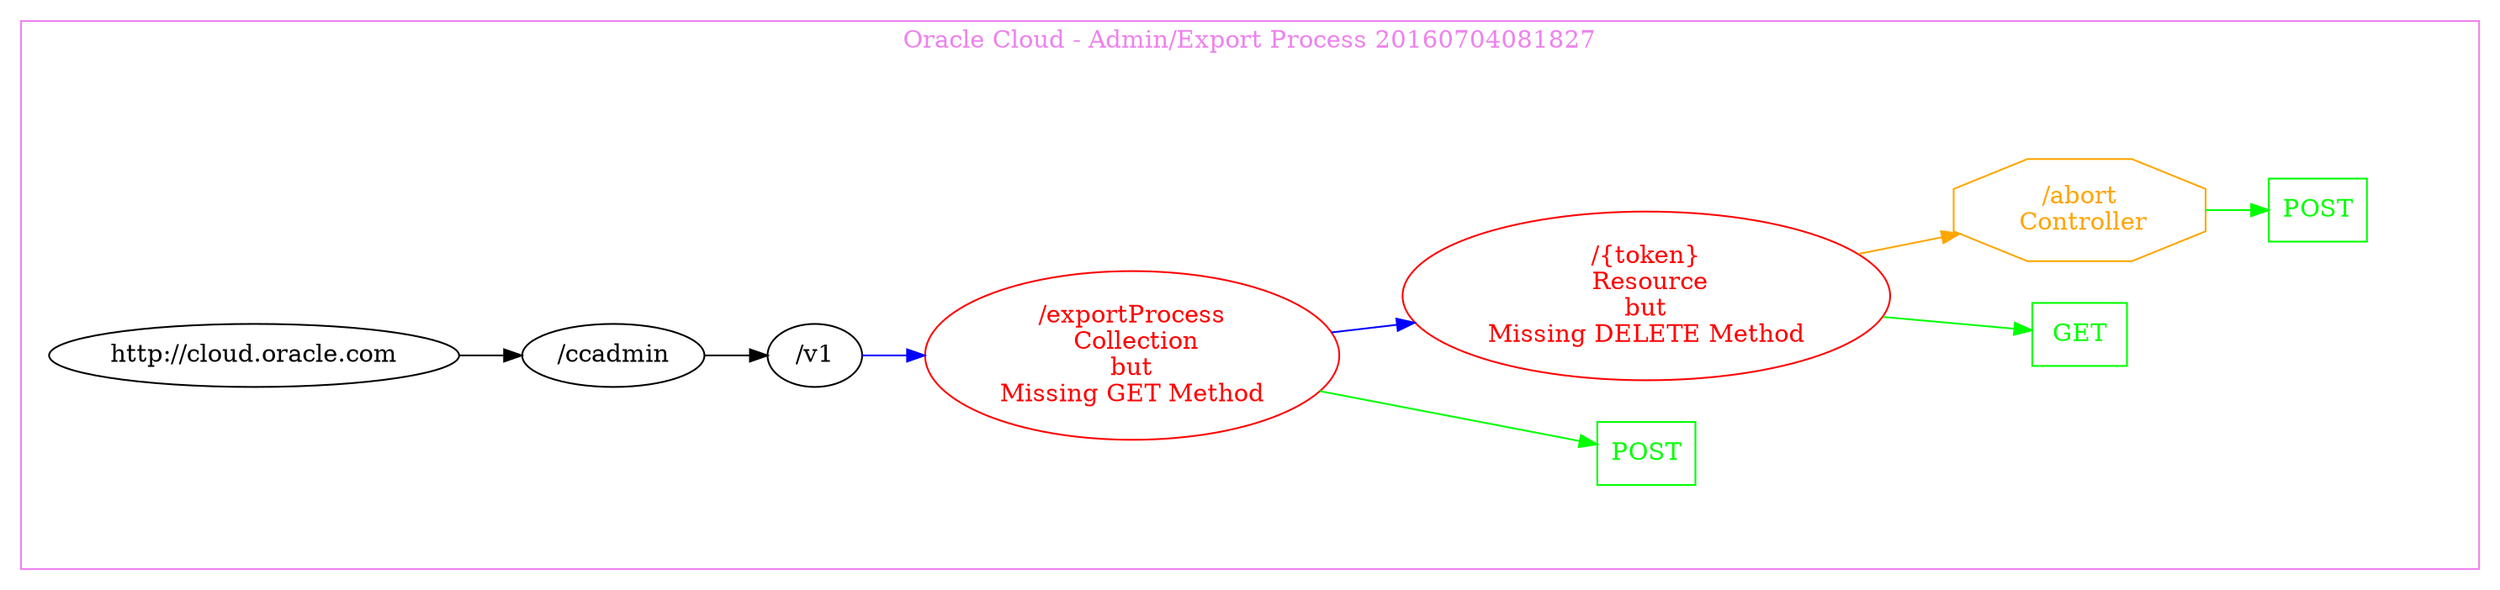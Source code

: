 digraph Cloud_Computing_REST_API {
rankdir="LR";
subgraph cluster_0 {
label="Oracle Cloud - Admin/Export Process 20160704081827"
color=violet
fontcolor=violet
subgraph cluster_1 {
label=""
color=white
fontcolor=white
node1 [label="http://cloud.oracle.com", shape="ellipse", color="black", fontcolor="black"]
node1 -> node2 [color="black", fontcolor="black"]
subgraph cluster_2 {
label=""
color=white
fontcolor=white
node2 [label="/ccadmin", shape="ellipse", color="black", fontcolor="black"]
node2 -> node3 [color="black", fontcolor="black"]
subgraph cluster_3 {
label=""
color=white
fontcolor=white
node3 [label="/v1", shape="ellipse", color="black", fontcolor="black"]
node3 -> node4 [color="blue", fontcolor="blue"]
subgraph cluster_4 {
label=""
color=white
fontcolor=white
node4 [label="/exportProcess\n Collection\nbut\nMissing GET Method", shape="ellipse", color="red", fontcolor="red"]
node4 -> node5 [color="green", fontcolor="green"]
subgraph cluster_5 {
label=""
color=white
fontcolor=white
node5 [label="POST", shape="box", color="green", fontcolor="green"]
}
node4 -> node6 [color="blue", fontcolor="blue"]
subgraph cluster_6 {
label=""
color=white
fontcolor=white
node6 [label="/{token}\n Resource\nbut\nMissing DELETE Method", shape="ellipse", color="red", fontcolor="red"]
node6 -> node7 [color="green", fontcolor="green"]
subgraph cluster_7 {
label=""
color=white
fontcolor=white
node7 [label="GET", shape="box", color="green", fontcolor="green"]
}
node6 -> node8 [color="orange", fontcolor="orange"]
subgraph cluster_8 {
label=""
color=white
fontcolor=white
node8 [label="/abort\n Controller", shape="octagon", color="orange", fontcolor="orange"]
node8 -> node9 [color="green", fontcolor="green"]
subgraph cluster_9 {
label=""
color=white
fontcolor=white
node9 [label="POST", shape="box", color="green", fontcolor="green"]
}
}
}
}
}
}
}
}
}
